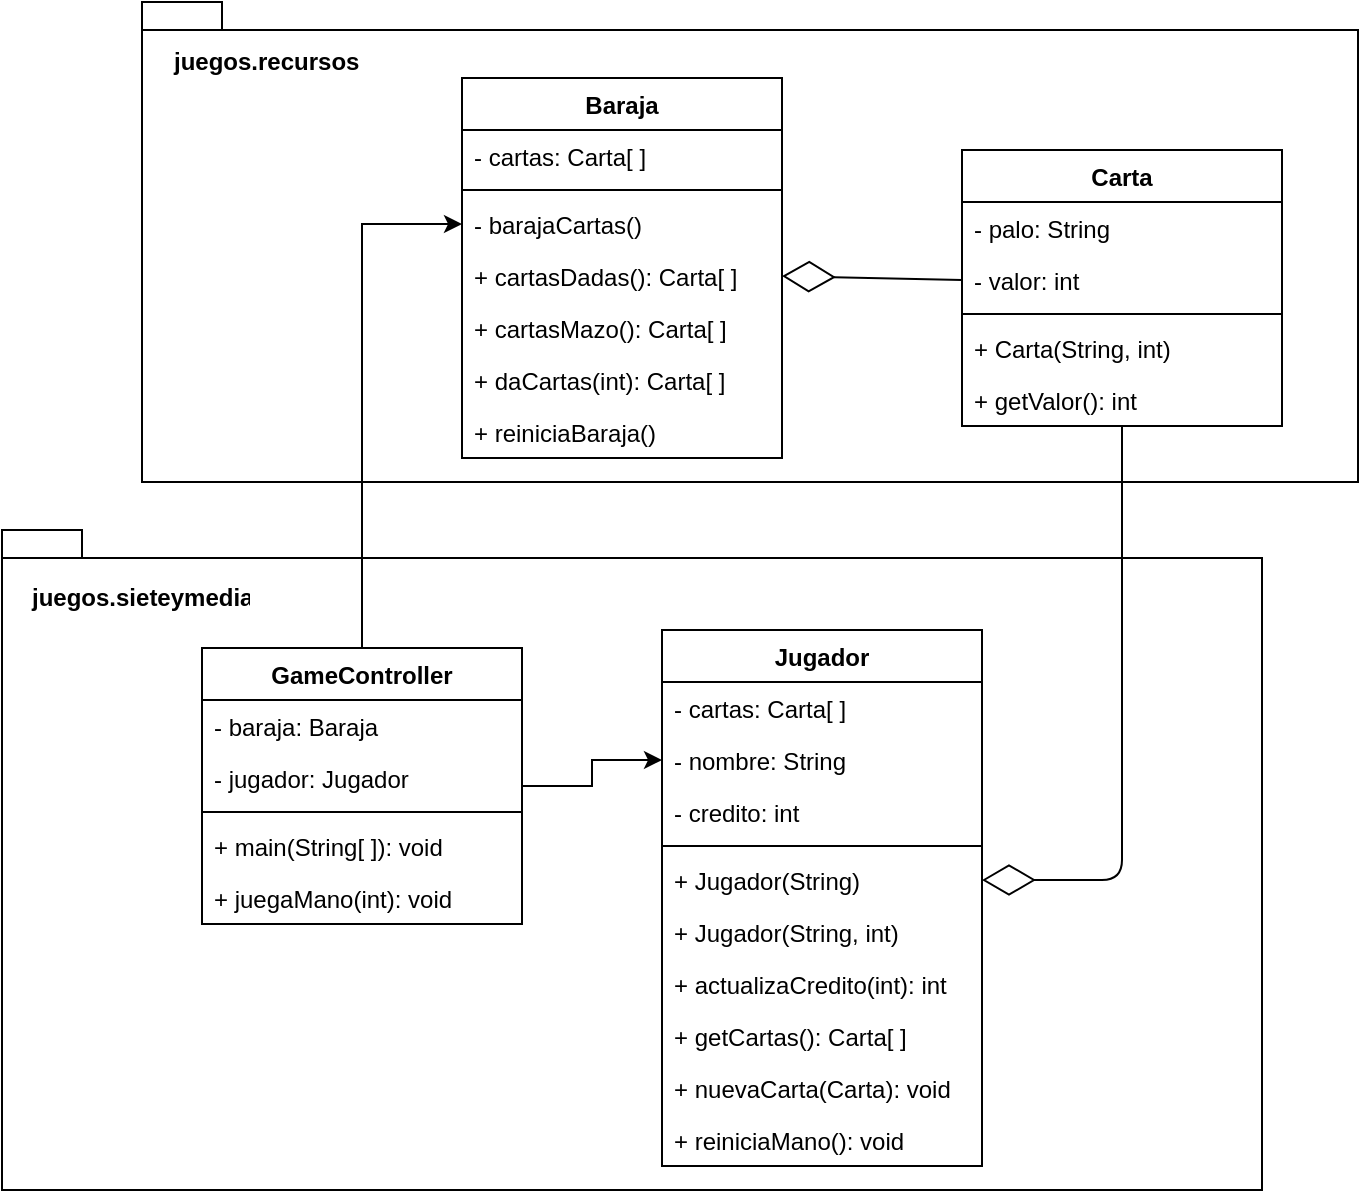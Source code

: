 <mxfile version="12.5.5" type="device"><diagram id="cOz-jQHdaXocLVm7Q36K" name="Page-1"><mxGraphModel dx="1064" dy="625" grid="1" gridSize="10" guides="1" tooltips="1" connect="1" arrows="1" fold="1" page="1" pageScale="1" pageWidth="827" pageHeight="1169" math="0" shadow="0"><root><mxCell id="0"/><mxCell id="1" parent="0"/><mxCell id="6sSJ9NvwAniRR-6xkXy1-37" value="" style="shape=folder;fontStyle=1;spacingTop=10;tabWidth=40;tabHeight=14;tabPosition=left;html=1;" parent="1" vertex="1"><mxGeometry x="120" y="146" width="608" height="240" as="geometry"/></mxCell><mxCell id="6sSJ9NvwAniRR-6xkXy1-36" value="" style="shape=folder;fontStyle=1;spacingTop=10;tabWidth=40;tabHeight=14;tabPosition=left;html=1;" parent="1" vertex="1"><mxGeometry x="50" y="410" width="630" height="330" as="geometry"/></mxCell><mxCell id="6sSJ9NvwAniRR-6xkXy1-1" value="Baraja" style="swimlane;fontStyle=1;align=center;verticalAlign=top;childLayout=stackLayout;horizontal=1;startSize=26;horizontalStack=0;resizeParent=1;resizeParentMax=0;resizeLast=0;collapsible=1;marginBottom=0;" parent="1" vertex="1"><mxGeometry x="280" y="184" width="160" height="190" as="geometry"><mxRectangle x="210" y="150" width="70" height="26" as="alternateBounds"/></mxGeometry></mxCell><mxCell id="6sSJ9NvwAniRR-6xkXy1-2" value="- cartas: Carta[ ]" style="text;strokeColor=none;fillColor=none;align=left;verticalAlign=top;spacingLeft=4;spacingRight=4;overflow=hidden;rotatable=0;points=[[0,0.5],[1,0.5]];portConstraint=eastwest;" parent="6sSJ9NvwAniRR-6xkXy1-1" vertex="1"><mxGeometry y="26" width="160" height="26" as="geometry"/></mxCell><mxCell id="6sSJ9NvwAniRR-6xkXy1-3" value="" style="line;strokeWidth=1;fillColor=none;align=left;verticalAlign=middle;spacingTop=-1;spacingLeft=3;spacingRight=3;rotatable=0;labelPosition=right;points=[];portConstraint=eastwest;" parent="6sSJ9NvwAniRR-6xkXy1-1" vertex="1"><mxGeometry y="52" width="160" height="8" as="geometry"/></mxCell><mxCell id="6sSJ9NvwAniRR-6xkXy1-7" value="- barajaCartas()" style="text;strokeColor=none;fillColor=none;align=left;verticalAlign=top;spacingLeft=4;spacingRight=4;overflow=hidden;rotatable=0;points=[[0,0.5],[1,0.5]];portConstraint=eastwest;" parent="6sSJ9NvwAniRR-6xkXy1-1" vertex="1"><mxGeometry y="60" width="160" height="26" as="geometry"/></mxCell><mxCell id="6sSJ9NvwAniRR-6xkXy1-6" value="+ cartasDadas(): Carta[ ]" style="text;strokeColor=none;fillColor=none;align=left;verticalAlign=top;spacingLeft=4;spacingRight=4;overflow=hidden;rotatable=0;points=[[0,0.5],[1,0.5]];portConstraint=eastwest;" parent="6sSJ9NvwAniRR-6xkXy1-1" vertex="1"><mxGeometry y="86" width="160" height="26" as="geometry"/></mxCell><mxCell id="6sSJ9NvwAniRR-6xkXy1-5" value="+ cartasMazo(): Carta[ ]" style="text;strokeColor=none;fillColor=none;align=left;verticalAlign=top;spacingLeft=4;spacingRight=4;overflow=hidden;rotatable=0;points=[[0,0.5],[1,0.5]];portConstraint=eastwest;" parent="6sSJ9NvwAniRR-6xkXy1-1" vertex="1"><mxGeometry y="112" width="160" height="26" as="geometry"/></mxCell><mxCell id="6sSJ9NvwAniRR-6xkXy1-4" value="+ daCartas(int): Carta[ ]" style="text;strokeColor=none;fillColor=none;align=left;verticalAlign=top;spacingLeft=4;spacingRight=4;overflow=hidden;rotatable=0;points=[[0,0.5],[1,0.5]];portConstraint=eastwest;" parent="6sSJ9NvwAniRR-6xkXy1-1" vertex="1"><mxGeometry y="138" width="160" height="26" as="geometry"/></mxCell><mxCell id="6sSJ9NvwAniRR-6xkXy1-44" value="+ reiniciaBaraja()" style="text;strokeColor=none;fillColor=none;align=left;verticalAlign=top;spacingLeft=4;spacingRight=4;overflow=hidden;rotatable=0;points=[[0,0.5],[1,0.5]];portConstraint=eastwest;" parent="6sSJ9NvwAniRR-6xkXy1-1" vertex="1"><mxGeometry y="164" width="160" height="26" as="geometry"/></mxCell><mxCell id="6sSJ9NvwAniRR-6xkXy1-42" style="edgeStyle=orthogonalEdgeStyle;rounded=1;orthogonalLoop=1;jettySize=auto;html=1;entryX=1;entryY=0.5;entryDx=0;entryDy=0;endArrow=diamondThin;endFill=0;startArrow=none;startFill=0;endSize=24;" parent="1" source="6sSJ9NvwAniRR-6xkXy1-8" target="6sSJ9NvwAniRR-6xkXy1-26" edge="1"><mxGeometry relative="1" as="geometry"/></mxCell><mxCell id="6sSJ9NvwAniRR-6xkXy1-8" value="Carta" style="swimlane;fontStyle=1;align=center;verticalAlign=top;childLayout=stackLayout;horizontal=1;startSize=26;horizontalStack=0;resizeParent=1;resizeParentMax=0;resizeLast=0;collapsible=1;marginBottom=0;" parent="1" vertex="1"><mxGeometry x="530" y="220" width="160" height="138" as="geometry"/></mxCell><mxCell id="6sSJ9NvwAniRR-6xkXy1-9" value="- palo: String" style="text;strokeColor=none;fillColor=none;align=left;verticalAlign=top;spacingLeft=4;spacingRight=4;overflow=hidden;rotatable=0;points=[[0,0.5],[1,0.5]];portConstraint=eastwest;" parent="6sSJ9NvwAniRR-6xkXy1-8" vertex="1"><mxGeometry y="26" width="160" height="26" as="geometry"/></mxCell><mxCell id="6sSJ9NvwAniRR-6xkXy1-12" value="- valor: int" style="text;strokeColor=none;fillColor=none;align=left;verticalAlign=top;spacingLeft=4;spacingRight=4;overflow=hidden;rotatable=0;points=[[0,0.5],[1,0.5]];portConstraint=eastwest;" parent="6sSJ9NvwAniRR-6xkXy1-8" vertex="1"><mxGeometry y="52" width="160" height="26" as="geometry"/></mxCell><mxCell id="6sSJ9NvwAniRR-6xkXy1-10" value="" style="line;strokeWidth=1;fillColor=none;align=left;verticalAlign=middle;spacingTop=-1;spacingLeft=3;spacingRight=3;rotatable=0;labelPosition=right;points=[];portConstraint=eastwest;" parent="6sSJ9NvwAniRR-6xkXy1-8" vertex="1"><mxGeometry y="78" width="160" height="8" as="geometry"/></mxCell><mxCell id="6sSJ9NvwAniRR-6xkXy1-11" value="+ Carta(String, int)" style="text;strokeColor=none;fillColor=none;align=left;verticalAlign=top;spacingLeft=4;spacingRight=4;overflow=hidden;rotatable=0;points=[[0,0.5],[1,0.5]];portConstraint=eastwest;" parent="6sSJ9NvwAniRR-6xkXy1-8" vertex="1"><mxGeometry y="86" width="160" height="26" as="geometry"/></mxCell><mxCell id="6sSJ9NvwAniRR-6xkXy1-41" value="+ getValor(): int" style="text;strokeColor=none;fillColor=none;align=left;verticalAlign=top;spacingLeft=4;spacingRight=4;overflow=hidden;rotatable=0;points=[[0,0.5],[1,0.5]];portConstraint=eastwest;" parent="6sSJ9NvwAniRR-6xkXy1-8" vertex="1"><mxGeometry y="112" width="160" height="26" as="geometry"/></mxCell><mxCell id="6sSJ9NvwAniRR-6xkXy1-30" style="edgeStyle=orthogonalEdgeStyle;rounded=0;orthogonalLoop=1;jettySize=auto;html=1;exitX=0.5;exitY=0;exitDx=0;exitDy=0;" parent="1" source="6sSJ9NvwAniRR-6xkXy1-15" target="6sSJ9NvwAniRR-6xkXy1-7" edge="1"><mxGeometry relative="1" as="geometry"/></mxCell><mxCell id="6sSJ9NvwAniRR-6xkXy1-31" style="edgeStyle=orthogonalEdgeStyle;rounded=0;orthogonalLoop=1;jettySize=auto;html=1;entryX=0;entryY=0.5;entryDx=0;entryDy=0;" parent="1" source="6sSJ9NvwAniRR-6xkXy1-15" target="6sSJ9NvwAniRR-6xkXy1-24" edge="1"><mxGeometry relative="1" as="geometry"/></mxCell><mxCell id="6sSJ9NvwAniRR-6xkXy1-15" value="GameController" style="swimlane;fontStyle=1;align=center;verticalAlign=top;childLayout=stackLayout;horizontal=1;startSize=26;horizontalStack=0;resizeParent=1;resizeParentMax=0;resizeLast=0;collapsible=1;marginBottom=0;" parent="1" vertex="1"><mxGeometry x="150" y="469" width="160" height="138" as="geometry"/></mxCell><mxCell id="6sSJ9NvwAniRR-6xkXy1-16" value="- baraja: Baraja" style="text;strokeColor=none;fillColor=none;align=left;verticalAlign=top;spacingLeft=4;spacingRight=4;overflow=hidden;rotatable=0;points=[[0,0.5],[1,0.5]];portConstraint=eastwest;" parent="6sSJ9NvwAniRR-6xkXy1-15" vertex="1"><mxGeometry y="26" width="160" height="26" as="geometry"/></mxCell><mxCell id="6sSJ9NvwAniRR-6xkXy1-19" value="- jugador: Jugador" style="text;strokeColor=none;fillColor=none;align=left;verticalAlign=top;spacingLeft=4;spacingRight=4;overflow=hidden;rotatable=0;points=[[0,0.5],[1,0.5]];portConstraint=eastwest;" parent="6sSJ9NvwAniRR-6xkXy1-15" vertex="1"><mxGeometry y="52" width="160" height="26" as="geometry"/></mxCell><mxCell id="6sSJ9NvwAniRR-6xkXy1-17" value="" style="line;strokeWidth=1;fillColor=none;align=left;verticalAlign=middle;spacingTop=-1;spacingLeft=3;spacingRight=3;rotatable=0;labelPosition=right;points=[];portConstraint=eastwest;" parent="6sSJ9NvwAniRR-6xkXy1-15" vertex="1"><mxGeometry y="78" width="160" height="8" as="geometry"/></mxCell><mxCell id="6sSJ9NvwAniRR-6xkXy1-18" value="+ main(String[ ]): void" style="text;strokeColor=none;fillColor=none;align=left;verticalAlign=top;spacingLeft=4;spacingRight=4;overflow=hidden;rotatable=0;points=[[0,0.5],[1,0.5]];portConstraint=eastwest;" parent="6sSJ9NvwAniRR-6xkXy1-15" vertex="1"><mxGeometry y="86" width="160" height="26" as="geometry"/></mxCell><mxCell id="9GenzwtainRnjceS-uGK-1" value="+ juegaMano(int): void" style="text;strokeColor=none;fillColor=none;align=left;verticalAlign=top;spacingLeft=4;spacingRight=4;overflow=hidden;rotatable=0;points=[[0,0.5],[1,0.5]];portConstraint=eastwest;" vertex="1" parent="6sSJ9NvwAniRR-6xkXy1-15"><mxGeometry y="112" width="160" height="26" as="geometry"/></mxCell><mxCell id="6sSJ9NvwAniRR-6xkXy1-22" value="" style="endArrow=diamondThin;endFill=0;endSize=24;html=1;entryX=1;entryY=0.5;entryDx=0;entryDy=0;exitX=0;exitY=0.5;exitDx=0;exitDy=0;" parent="1" source="6sSJ9NvwAniRR-6xkXy1-12" target="6sSJ9NvwAniRR-6xkXy1-6" edge="1"><mxGeometry width="160" relative="1" as="geometry"><mxPoint x="630" y="210" as="sourcePoint"/><mxPoint x="790" y="210" as="targetPoint"/></mxGeometry></mxCell><mxCell id="6sSJ9NvwAniRR-6xkXy1-23" value="Jugador" style="swimlane;fontStyle=1;align=center;verticalAlign=top;childLayout=stackLayout;horizontal=1;startSize=26;horizontalStack=0;resizeParent=1;resizeParentMax=0;resizeLast=0;collapsible=1;marginBottom=0;" parent="1" vertex="1"><mxGeometry x="380" y="460" width="160" height="268" as="geometry"/></mxCell><mxCell id="6sSJ9NvwAniRR-6xkXy1-28" value="- cartas: Carta[ ]" style="text;strokeColor=none;fillColor=none;align=left;verticalAlign=top;spacingLeft=4;spacingRight=4;overflow=hidden;rotatable=0;points=[[0,0.5],[1,0.5]];portConstraint=eastwest;" parent="6sSJ9NvwAniRR-6xkXy1-23" vertex="1"><mxGeometry y="26" width="160" height="26" as="geometry"/></mxCell><mxCell id="6sSJ9NvwAniRR-6xkXy1-24" value="- nombre: String" style="text;strokeColor=none;fillColor=none;align=left;verticalAlign=top;spacingLeft=4;spacingRight=4;overflow=hidden;rotatable=0;points=[[0,0.5],[1,0.5]];portConstraint=eastwest;" parent="6sSJ9NvwAniRR-6xkXy1-23" vertex="1"><mxGeometry y="52" width="160" height="26" as="geometry"/></mxCell><mxCell id="6sSJ9NvwAniRR-6xkXy1-27" value="- credito: int" style="text;strokeColor=none;fillColor=none;align=left;verticalAlign=top;spacingLeft=4;spacingRight=4;overflow=hidden;rotatable=0;points=[[0,0.5],[1,0.5]];portConstraint=eastwest;" parent="6sSJ9NvwAniRR-6xkXy1-23" vertex="1"><mxGeometry y="78" width="160" height="26" as="geometry"/></mxCell><mxCell id="6sSJ9NvwAniRR-6xkXy1-25" value="" style="line;strokeWidth=1;fillColor=none;align=left;verticalAlign=middle;spacingTop=-1;spacingLeft=3;spacingRight=3;rotatable=0;labelPosition=right;points=[];portConstraint=eastwest;" parent="6sSJ9NvwAniRR-6xkXy1-23" vertex="1"><mxGeometry y="104" width="160" height="8" as="geometry"/></mxCell><mxCell id="6sSJ9NvwAniRR-6xkXy1-26" value="+ Jugador(String)" style="text;strokeColor=none;fillColor=none;align=left;verticalAlign=top;spacingLeft=4;spacingRight=4;overflow=hidden;rotatable=0;points=[[0,0.5],[1,0.5]];portConstraint=eastwest;" parent="6sSJ9NvwAniRR-6xkXy1-23" vertex="1"><mxGeometry y="112" width="160" height="26" as="geometry"/></mxCell><mxCell id="6sSJ9NvwAniRR-6xkXy1-45" value="+ Jugador(String, int)" style="text;strokeColor=none;fillColor=none;align=left;verticalAlign=top;spacingLeft=4;spacingRight=4;overflow=hidden;rotatable=0;points=[[0,0.5],[1,0.5]];portConstraint=eastwest;" parent="6sSJ9NvwAniRR-6xkXy1-23" vertex="1"><mxGeometry y="138" width="160" height="26" as="geometry"/></mxCell><mxCell id="6sSJ9NvwAniRR-6xkXy1-40" value="+ actualizaCredito(int): int" style="text;strokeColor=none;fillColor=none;align=left;verticalAlign=top;spacingLeft=4;spacingRight=4;overflow=hidden;rotatable=0;points=[[0,0.5],[1,0.5]];portConstraint=eastwest;" parent="6sSJ9NvwAniRR-6xkXy1-23" vertex="1"><mxGeometry y="164" width="160" height="26" as="geometry"/></mxCell><mxCell id="6sSJ9NvwAniRR-6xkXy1-33" value="+ getCartas(): Carta[ ]" style="text;strokeColor=none;fillColor=none;align=left;verticalAlign=top;spacingLeft=4;spacingRight=4;overflow=hidden;rotatable=0;points=[[0,0.5],[1,0.5]];portConstraint=eastwest;" parent="6sSJ9NvwAniRR-6xkXy1-23" vertex="1"><mxGeometry y="190" width="160" height="26" as="geometry"/></mxCell><mxCell id="6sSJ9NvwAniRR-6xkXy1-46" value="+ nuevaCarta(Carta): void" style="text;strokeColor=none;fillColor=none;align=left;verticalAlign=top;spacingLeft=4;spacingRight=4;overflow=hidden;rotatable=0;points=[[0,0.5],[1,0.5]];portConstraint=eastwest;" parent="6sSJ9NvwAniRR-6xkXy1-23" vertex="1"><mxGeometry y="216" width="160" height="26" as="geometry"/></mxCell><mxCell id="6sSJ9NvwAniRR-6xkXy1-47" value="+ reiniciaMano(): void" style="text;strokeColor=none;fillColor=none;align=left;verticalAlign=top;spacingLeft=4;spacingRight=4;overflow=hidden;rotatable=0;points=[[0,0.5],[1,0.5]];portConstraint=eastwest;" parent="6sSJ9NvwAniRR-6xkXy1-23" vertex="1"><mxGeometry y="242" width="160" height="26" as="geometry"/></mxCell><mxCell id="6sSJ9NvwAniRR-6xkXy1-38" value="juegos.recursos" style="text;strokeColor=none;fillColor=none;align=left;verticalAlign=top;spacingLeft=4;spacingRight=4;overflow=hidden;rotatable=0;points=[[0,0.5],[1,0.5]];portConstraint=eastwest;fontStyle=1" parent="1" vertex="1"><mxGeometry x="130" y="162" width="120" height="26" as="geometry"/></mxCell><mxCell id="6sSJ9NvwAniRR-6xkXy1-39" value="juegos.sieteymedia" style="text;strokeColor=none;fillColor=none;align=left;verticalAlign=top;spacingLeft=4;spacingRight=4;overflow=hidden;rotatable=0;points=[[0,0.5],[1,0.5]];portConstraint=eastwest;fontStyle=1" parent="1" vertex="1"><mxGeometry x="59" y="430" width="120" height="26" as="geometry"/></mxCell></root></mxGraphModel></diagram></mxfile>